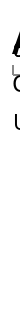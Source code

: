 {"$schema":"https://vega.github.io/schema/vega-lite/v4.json","description":"Operation at the time of incident for spills over 700 tonnes since 1970.","width":375,"height":150,"autosize":"fit","view":{"stroke":null},"datasets":{"values":[{"id":6,"activity":"Underway","location":"open water","value":230,"offset":230,"_index_":0},{"id":5,"activity":"Underway","location":"inland","value":81,"offset":311,"_index_":1},{"id":4,"activity":"Loading/Discharging","location":"","value":42,"offset":353,"_index_":2},{"id":3,"activity":"At anchor","location":"inland","value":17,"offset":370,"_index_":3},{"id":2,"activity":"At anchor","location":"open water","value":9,"offset":379,"_index_":4},{"id":1,"activity":"Others or unknown","location":"","value":83,"offset":462,"_index_":5}]},"layer":[{"data":{"name":"values"},"encoding":{"x":{"field":"value","type":"quantitative","axis":{"labels":false,"title":false,"grid":false,"ticks":false,"domain":false}},"fill":{"field":"ifdatumactivityAtanchor3datumid","_label":"=if(datum.activity==\"At anchor\", 3, datum.id)","scale":{"scheme":"greys"},"legend":false},"y":{"value":65},"y2":{"value":85}},"layer":[{"mark":{"type":"bar"}}],"transform":[{"calculate":"if(datum.activity==\"At anchor\", 3, datum.id)","as":"ifdatumactivityAtanchor3datumid"}]},{"data":{"name":"values"},"encoding":{"x":{"field":"offset","type":"quantitative"},"fill":{"value":"black"},"y":{"value":75},"text":{"field":"value","type":"quantitative"}},"layer":[{"mark":{"type":"text","dx":-40,"dy":-50,"align":"left","fontWeight":"bold"},"transform":[{"filter":"((datum[\"_index_\"] != null) ? datum[\"_index_\"]!=1: false)","_customized":true},{"filter":"((datum[\"_index_\"] != null) ? datum[\"_index_\"]!=5: false)","_customized":true},{"filter":"((datum[\"_index_\"] != null) ? datum[\"_index_\"]!=4: false)","_customized":true},{"filter":"((datum[\"_index_\"] != null) ? datum[\"_index_\"]!=2: false)","_customized":true}]},{"mark":{"type":"text","dx":-40,"dy":50,"align":"left","fontWeight":"bold"},"transform":[{"filter":"((datum[\"_index_\"] != null) ? datum[\"_index_\"]==1: true)","_customized":true}]},{"mark":{"type":"text","dx":-5,"dy":50,"align":"left","fontWeight":"bold"},"transform":[{"filter":"((datum[\"_index_\"] != null) ? datum[\"_index_\"]==5: true)","_customized":true}]},{"mark":{"type":"text","dx":-40,"dy":50,"align":"left","fontWeight":"bold"},"transform":[{"filter":"((datum[\"_index_\"] != null) ? datum[\"_index_\"]==3: true)","_customized":true}]},{"mark":{"type":"text","dx":40,"dy":-50,"align":"left","fontWeight":"bold"},"transform":[{"filter":"((datum[\"_index_\"] != null) ? datum[\"_index_\"]==4: true)","_customized":true}],"encoding":{"text":{"value":26}}},{"mark":{"type":"text","dx":-30,"dy":-50,"align":"left","fontWeight":"bold"},"transform":[{"filter":"((datum[\"_index_\"] != null) ? datum[\"_index_\"]==2: true)","_customized":true}]}],"transform":[{"calculate":"datum.activity + if(datum.location != '', ' (' + datum.location + ')', '')","as":"datumactivitydatumlocationdatumlocation"},{"filter":"((datum[\"_index_\"] != null) ? datum[\"_index_\"]!=3: false)","datum":{"id":3,"activity":"At anchor","location":"inland","value":17,"offset":370,"_index_":3,"datumactivitydatumlocationdatumlocation":"At anchor (inland)"},"text":"17","marktype":"text","path":["layer","1","layer","3"]}]},{"data":{"name":"values"},"encoding":{"x":{"field":"offset","type":"quantitative"},"fill":{"value":"black"},"text":{"field":"datumactivitydatumlocationdatumlocation","_label":"=datum.activity + if(datum.location != '', ' (' + datum.location + ')', '')"},"y":{"value":75}},"layer":[{"mark":{"type":"text","dx":-50,"dy":-50,"align":"right"},"transform":[{"filter":"((datum[\"_index_\"] != null) ? datum[\"_index_\"]!=1: false)","_customized":true},{"filter":"((datum[\"_index_\"] != null) ? datum[\"_index_\"]!=5: false)","_customized":true},{"filter":"((datum[\"_index_\"] != null) ? datum[\"_index_\"]!=4: false)","_customized":true},{"filter":"((datum[\"_index_\"] != null) ? datum[\"_index_\"]!=2: false)","_customized":true}]},{"mark":{"type":"text","dx":-50,"dy":50,"align":"right"},"transform":[{"filter":"((datum[\"_index_\"] != null) ? datum[\"_index_\"]==1: true)","_customized":true}]},{"mark":{"type":"text","dx":-15,"dy":50,"align":"right"},"transform":[{"filter":"((datum[\"_index_\"] != null) ? datum[\"_index_\"]==5: true)","_customized":true}]},{"mark":{"type":"text","dx":-50,"dy":50,"align":"right"},"transform":[{"filter":"((datum[\"_index_\"] != null) ? datum[\"_index_\"]==3: true)","_customized":true}]},{"mark":{"type":"text","dx":35,"dy":-50,"align":"right"},"transform":[{"filter":"((datum[\"_index_\"] != null) ? datum[\"_index_\"]==4: true)","_customized":true}],"encoding":{"text":{"value":"At anchor"}}},{"mark":{"type":"text","dx":-35,"dy":-50,"align":"right"},"transform":[{"filter":"((datum[\"_index_\"] != null) ? datum[\"_index_\"]==2: true)","_customized":true}],"encoding":{"text":{"value":"Loading"}}}],"transform":[{"calculate":"datum.activity + if(datum.location != '', ' (' + datum.location + ')', '')","as":"datumactivitydatumlocationdatumlocation"},{"filter":"((datum[\"_index_\"] != null) ? datum[\"_index_\"]!=3: false)","datum":{"id":3,"activity":"At anchor","location":"inland","value":17,"offset":370,"_index_":3,"datumactivitydatumlocationdatumlocation":"At anchor (inland)"},"text":"At anchor (inland)","marktype":"text","path":["layer","2","layer","3"]}]},{"data":{"name":"_data_3","values":[{"name":"default"}]},"encoding":{"text":{"value":"Activity at the time of spill"},"y":{"value":0},"x":{"value":0}},"layer":[{"mark":{"type":"text","fontSize":16,"fontWeight":"bold","dy":-15,"align":"left"}}],"transform":[{"calculate":"0-10","as":"_10"}]},{"data":{"name":"_data_3_copy","values":[{"name":"default"}]},"encoding":{"text":{"value":"Operation at the time of incident for spills over 700 tonnes since 1970"},"y":{"value":0},"x":{"value":0}},"layer":[{"mark":{"type":"text","fontSize":12,"dy":5,"align":"left"}}],"transform":[{"calculate":"0-10","as":"_10"}]},{"data":{"name":"values"},"encoding":{"x":{"field":"datumoffset50","_label":"=datum.offset-50"},"y":{"value":32},"y2":{"value":60}},"layer":[{"mark":{"type":"rule"},"transform":[{"filter":"((datum[\"_index_\"] != null) ? datum[\"_index_\"]!=1: false)","_customized":true},{"filter":"((datum[\"_index_\"] != null) ? datum[\"_index_\"]!=5: false)","_customized":true},{"filter":"((datum[\"_index_\"] != null) ? datum[\"_index_\"]!=4: false)","_customized":true},{"filter":"((datum[\"_index_\"] != null) ? datum[\"_index_\"]!=2: false)","_customized":true}]},{"mark":{"type":"rule"},"transform":[{"filter":"((datum[\"_index_\"] != null) ? datum[\"_index_\"]==1: true)","_customized":true}],"encoding":{"y2":{"value":90},"y":{"value":114}}},{"mark":{"type":"rule"},"transform":[{"filter":"((datum[\"_index_\"] != null) ? datum[\"_index_\"]==3: true)","_customized":true}],"encoding":{"y2":{"value":90},"y":{"value":114}}},{"mark":{"type":"rule"},"transform":[{"filter":"((datum[\"_index_\"] != null) ? datum[\"_index_\"]==5: true)","_customized":true}],"encoding":{"y2":{"value":90},"y":{"value":114}}},{"mark":{"type":"rule"},"transform":[{"filter":"((datum[\"_index_\"] != null) ? datum[\"_index_\"]==4: true)","_customized":true}],"encoding":{"x":{"field":"datumoffset5","_label":"=datum.offset - 5"}}},{"mark":{"type":"rule"},"transform":[{"filter":"((datum[\"_index_\"] != null) ? datum[\"_index_\"]==2: true)","_customized":true}],"encoding":{"x":{"field":"datumoffset30","_label":"=datum.offset-30"}}}],"transform":[{"calculate":"datum.offset-50","as":"datumoffset50"},{"calculate":"datum.offset + 50","as":"datumoffset50"},{"calculate":"datum.offset - 50","as":"datumoffset50"},{"calculate":"datum.offset + 45","as":"datumoffset45"},{"calculate":"datum.offset+10","as":"datumoffset10"},{"calculate":"datum.offset + 10","as":"datumoffset10"},{"calculate":"datum.offset","as":"datumoffset"},{"calculate":"datum.offset-5","as":"datumoffset5"},{"calculate":"datum.offset - 5","as":"datumoffset5"},{"filter":"((datum[\"_index_\"] != null) ? datum[\"_index_\"]!=3: false)","datum":{"id":3,"activity":"At anchor","location":"inland","value":17,"offset":370,"_index_":3,"datumoffset50":320,"datumoffset45":415,"datumoffset10":380,"datumoffset":370,"datumoffset5":365},"text":"320","marktype":"rule","path":["layer","5","layer","2"]},{"calculate":"datum.offset-30","as":"datumoffset30"}]},{"layer":[]}],"config":{}}